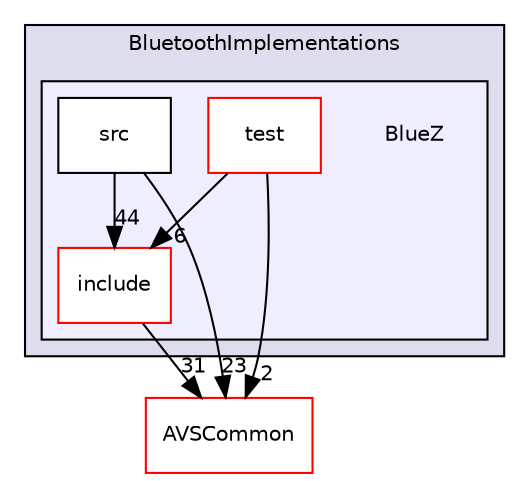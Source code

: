 digraph "/workplace/avs-device-sdk/BluetoothImplementations/BlueZ" {
  compound=true
  node [ fontsize="10", fontname="Helvetica"];
  edge [ labelfontsize="10", labelfontname="Helvetica"];
  subgraph clusterdir_27114e8c504df5f4609f20f7d28eb6fc {
    graph [ bgcolor="#ddddee", pencolor="black", label="BluetoothImplementations" fontname="Helvetica", fontsize="10", URL="dir_27114e8c504df5f4609f20f7d28eb6fc.html"]
  subgraph clusterdir_734f87f436384b5f4d3ce6cedeff05c0 {
    graph [ bgcolor="#eeeeff", pencolor="black", label="" URL="dir_734f87f436384b5f4d3ce6cedeff05c0.html"];
    dir_734f87f436384b5f4d3ce6cedeff05c0 [shape=plaintext label="BlueZ"];
    dir_dcc26bf29d4b694c2f1fb3cf2aba65ed [shape=box label="include" color="red" fillcolor="white" style="filled" URL="dir_dcc26bf29d4b694c2f1fb3cf2aba65ed.html"];
    dir_1298b2e4ec6fcaa0bfd6e425cd36abba [shape=box label="src" color="black" fillcolor="white" style="filled" URL="dir_1298b2e4ec6fcaa0bfd6e425cd36abba.html"];
    dir_746e94396b4d62eddf48b1557d37ad77 [shape=box label="test" color="red" fillcolor="white" style="filled" URL="dir_746e94396b4d62eddf48b1557d37ad77.html"];
  }
  }
  dir_13e65effb2bde530b17b3d5eefcd0266 [shape=box label="AVSCommon" fillcolor="white" style="filled" color="red" URL="dir_13e65effb2bde530b17b3d5eefcd0266.html"];
  dir_dcc26bf29d4b694c2f1fb3cf2aba65ed->dir_13e65effb2bde530b17b3d5eefcd0266 [headlabel="31", labeldistance=1.5 headhref="dir_000120_000015.html"];
  dir_746e94396b4d62eddf48b1557d37ad77->dir_13e65effb2bde530b17b3d5eefcd0266 [headlabel="2", labeldistance=1.5 headhref="dir_000123_000015.html"];
  dir_746e94396b4d62eddf48b1557d37ad77->dir_dcc26bf29d4b694c2f1fb3cf2aba65ed [headlabel="6", labeldistance=1.5 headhref="dir_000123_000120.html"];
  dir_1298b2e4ec6fcaa0bfd6e425cd36abba->dir_13e65effb2bde530b17b3d5eefcd0266 [headlabel="23", labeldistance=1.5 headhref="dir_000122_000015.html"];
  dir_1298b2e4ec6fcaa0bfd6e425cd36abba->dir_dcc26bf29d4b694c2f1fb3cf2aba65ed [headlabel="44", labeldistance=1.5 headhref="dir_000122_000120.html"];
}

